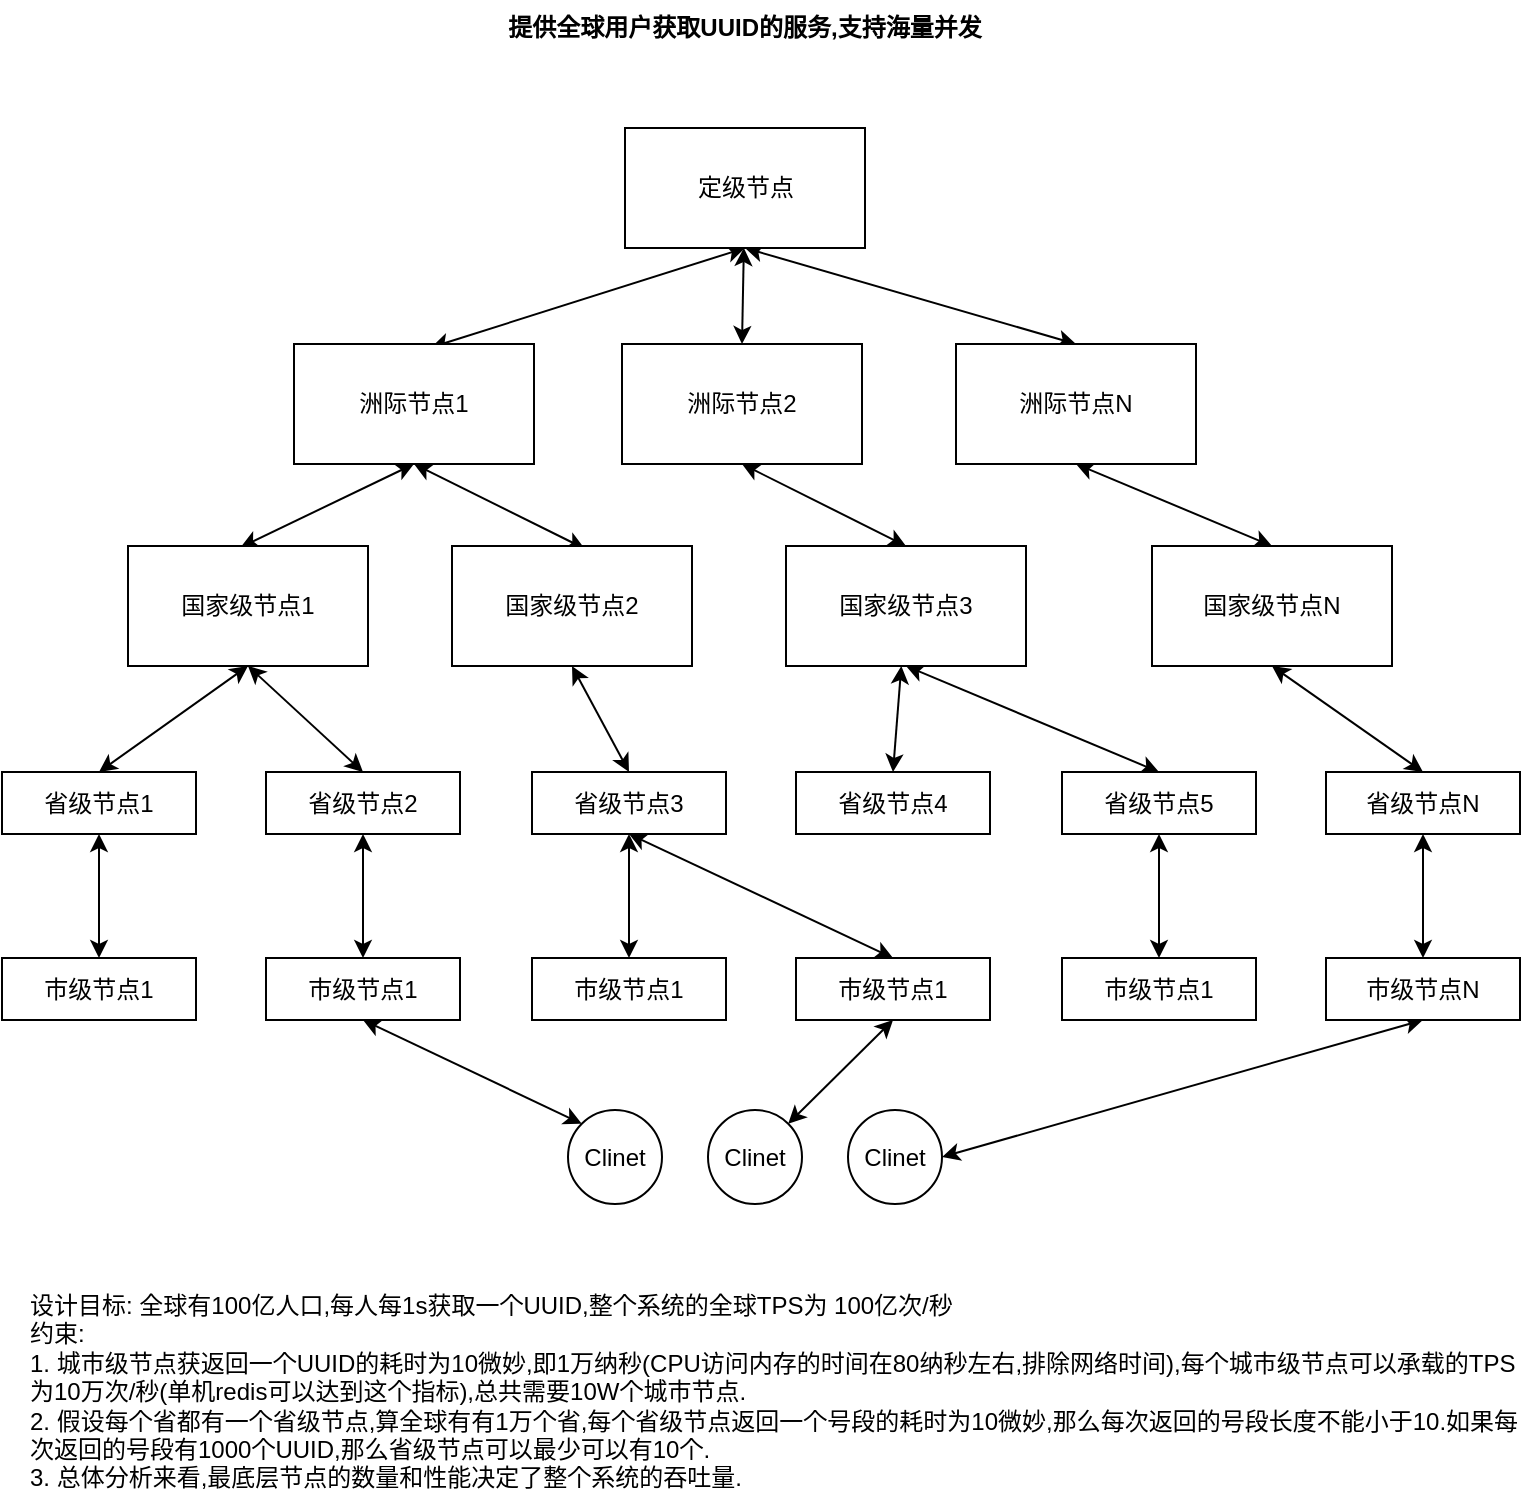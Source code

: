 <mxfile version="14.8.0" type="github">
  <diagram id="_Hl0qLJGVYkEXhdcjlhU" name="第 1 页">
    <mxGraphModel dx="951" dy="529" grid="0" gridSize="10" guides="1" tooltips="1" connect="1" arrows="1" fold="1" page="1" pageScale="1" pageWidth="827" pageHeight="1169" math="0" shadow="0">
      <root>
        <mxCell id="0" />
        <mxCell id="1" parent="0" />
        <mxCell id="zeO1inaGai7XYB62lABs-25" style="rounded=0;orthogonalLoop=1;jettySize=auto;html=1;entryX=0.572;entryY=0.028;entryDx=0;entryDy=0;entryPerimeter=0;exitX=0.5;exitY=1;exitDx=0;exitDy=0;startArrow=classic;startFill=1;" edge="1" parent="1" source="zeO1inaGai7XYB62lABs-1" target="zeO1inaGai7XYB62lABs-3">
          <mxGeometry relative="1" as="geometry" />
        </mxCell>
        <mxCell id="zeO1inaGai7XYB62lABs-26" style="edgeStyle=none;rounded=0;orthogonalLoop=1;jettySize=auto;html=1;entryX=0.5;entryY=0;entryDx=0;entryDy=0;startArrow=classic;startFill=1;" edge="1" parent="1" source="zeO1inaGai7XYB62lABs-1" target="zeO1inaGai7XYB62lABs-4">
          <mxGeometry relative="1" as="geometry" />
        </mxCell>
        <mxCell id="zeO1inaGai7XYB62lABs-27" style="edgeStyle=none;rounded=0;orthogonalLoop=1;jettySize=auto;html=1;entryX=0.5;entryY=0;entryDx=0;entryDy=0;exitX=0.5;exitY=1;exitDx=0;exitDy=0;startArrow=classic;startFill=1;" edge="1" parent="1" source="zeO1inaGai7XYB62lABs-1" target="zeO1inaGai7XYB62lABs-5">
          <mxGeometry relative="1" as="geometry" />
        </mxCell>
        <mxCell id="zeO1inaGai7XYB62lABs-1" value="定级节点" style="rounded=0;whiteSpace=wrap;html=1;" vertex="1" parent="1">
          <mxGeometry x="340.5" y="106" width="120" height="60" as="geometry" />
        </mxCell>
        <mxCell id="zeO1inaGai7XYB62lABs-2" value="&lt;b&gt;提供全球用户获取UUID的服务,支持海量并发&lt;/b&gt;" style="text;html=1;strokeColor=none;fillColor=none;align=center;verticalAlign=top;whiteSpace=wrap;rounded=0;" vertex="1" parent="1">
          <mxGeometry x="106" y="42" width="589" height="37" as="geometry" />
        </mxCell>
        <mxCell id="zeO1inaGai7XYB62lABs-28" style="edgeStyle=none;rounded=0;orthogonalLoop=1;jettySize=auto;html=1;entryX=0.469;entryY=0.011;entryDx=0;entryDy=0;entryPerimeter=0;exitX=0.5;exitY=1;exitDx=0;exitDy=0;startArrow=classic;startFill=1;" edge="1" parent="1" source="zeO1inaGai7XYB62lABs-3" target="zeO1inaGai7XYB62lABs-6">
          <mxGeometry relative="1" as="geometry" />
        </mxCell>
        <mxCell id="zeO1inaGai7XYB62lABs-29" style="edgeStyle=none;rounded=0;orthogonalLoop=1;jettySize=auto;html=1;entryX=0.553;entryY=0.022;entryDx=0;entryDy=0;entryPerimeter=0;exitX=0.5;exitY=1;exitDx=0;exitDy=0;startArrow=classic;startFill=1;" edge="1" parent="1" source="zeO1inaGai7XYB62lABs-3" target="zeO1inaGai7XYB62lABs-7">
          <mxGeometry relative="1" as="geometry" />
        </mxCell>
        <mxCell id="zeO1inaGai7XYB62lABs-3" value="洲际节点1" style="rounded=0;whiteSpace=wrap;html=1;align=center;verticalAlign=middle;" vertex="1" parent="1">
          <mxGeometry x="175" y="214" width="120" height="60" as="geometry" />
        </mxCell>
        <mxCell id="zeO1inaGai7XYB62lABs-30" style="edgeStyle=none;rounded=0;orthogonalLoop=1;jettySize=auto;html=1;entryX=0.5;entryY=0;entryDx=0;entryDy=0;exitX=0.5;exitY=1;exitDx=0;exitDy=0;startArrow=classic;startFill=1;" edge="1" parent="1" source="zeO1inaGai7XYB62lABs-4" target="zeO1inaGai7XYB62lABs-8">
          <mxGeometry relative="1" as="geometry" />
        </mxCell>
        <mxCell id="zeO1inaGai7XYB62lABs-4" value="洲际节点2" style="rounded=0;whiteSpace=wrap;html=1;align=center;verticalAlign=middle;" vertex="1" parent="1">
          <mxGeometry x="339" y="214" width="120" height="60" as="geometry" />
        </mxCell>
        <mxCell id="zeO1inaGai7XYB62lABs-31" style="edgeStyle=none;rounded=0;orthogonalLoop=1;jettySize=auto;html=1;entryX=0.5;entryY=0;entryDx=0;entryDy=0;exitX=0.5;exitY=1;exitDx=0;exitDy=0;startArrow=classic;startFill=1;" edge="1" parent="1" source="zeO1inaGai7XYB62lABs-5" target="zeO1inaGai7XYB62lABs-9">
          <mxGeometry relative="1" as="geometry" />
        </mxCell>
        <mxCell id="zeO1inaGai7XYB62lABs-5" value="洲际节点N" style="rounded=0;whiteSpace=wrap;html=1;align=center;verticalAlign=middle;" vertex="1" parent="1">
          <mxGeometry x="506" y="214" width="120" height="60" as="geometry" />
        </mxCell>
        <mxCell id="zeO1inaGai7XYB62lABs-32" style="edgeStyle=none;rounded=0;orthogonalLoop=1;jettySize=auto;html=1;entryX=0.5;entryY=0;entryDx=0;entryDy=0;exitX=0.5;exitY=1;exitDx=0;exitDy=0;startArrow=classic;startFill=1;" edge="1" parent="1" source="zeO1inaGai7XYB62lABs-6" target="zeO1inaGai7XYB62lABs-10">
          <mxGeometry relative="1" as="geometry" />
        </mxCell>
        <mxCell id="zeO1inaGai7XYB62lABs-33" style="edgeStyle=none;rounded=0;orthogonalLoop=1;jettySize=auto;html=1;entryX=0.5;entryY=0;entryDx=0;entryDy=0;exitX=0.5;exitY=1;exitDx=0;exitDy=0;startArrow=classic;startFill=1;" edge="1" parent="1" source="zeO1inaGai7XYB62lABs-6" target="zeO1inaGai7XYB62lABs-11">
          <mxGeometry relative="1" as="geometry" />
        </mxCell>
        <mxCell id="zeO1inaGai7XYB62lABs-6" value="国家级节点1" style="rounded=0;whiteSpace=wrap;html=1;align=center;verticalAlign=middle;" vertex="1" parent="1">
          <mxGeometry x="92" y="315" width="120" height="60" as="geometry" />
        </mxCell>
        <mxCell id="zeO1inaGai7XYB62lABs-34" style="edgeStyle=none;rounded=0;orthogonalLoop=1;jettySize=auto;html=1;entryX=0.5;entryY=0;entryDx=0;entryDy=0;exitX=0.5;exitY=1;exitDx=0;exitDy=0;startArrow=classic;startFill=1;" edge="1" parent="1" source="zeO1inaGai7XYB62lABs-7" target="zeO1inaGai7XYB62lABs-12">
          <mxGeometry relative="1" as="geometry" />
        </mxCell>
        <mxCell id="zeO1inaGai7XYB62lABs-7" value="国家级节点2" style="rounded=0;whiteSpace=wrap;html=1;align=center;verticalAlign=middle;" vertex="1" parent="1">
          <mxGeometry x="254" y="315" width="120" height="60" as="geometry" />
        </mxCell>
        <mxCell id="zeO1inaGai7XYB62lABs-35" style="edgeStyle=none;rounded=0;orthogonalLoop=1;jettySize=auto;html=1;entryX=0.5;entryY=0;entryDx=0;entryDy=0;startArrow=classic;startFill=1;" edge="1" parent="1" source="zeO1inaGai7XYB62lABs-8" target="zeO1inaGai7XYB62lABs-13">
          <mxGeometry relative="1" as="geometry" />
        </mxCell>
        <mxCell id="zeO1inaGai7XYB62lABs-36" style="edgeStyle=none;rounded=0;orthogonalLoop=1;jettySize=auto;html=1;entryX=0.5;entryY=0;entryDx=0;entryDy=0;exitX=0.5;exitY=1;exitDx=0;exitDy=0;startArrow=classic;startFill=1;" edge="1" parent="1" source="zeO1inaGai7XYB62lABs-8" target="zeO1inaGai7XYB62lABs-14">
          <mxGeometry relative="1" as="geometry" />
        </mxCell>
        <mxCell id="zeO1inaGai7XYB62lABs-8" value="国家级节点3" style="rounded=0;whiteSpace=wrap;html=1;align=center;verticalAlign=middle;" vertex="1" parent="1">
          <mxGeometry x="421" y="315" width="120" height="60" as="geometry" />
        </mxCell>
        <mxCell id="zeO1inaGai7XYB62lABs-37" style="edgeStyle=none;rounded=0;orthogonalLoop=1;jettySize=auto;html=1;entryX=0.5;entryY=0;entryDx=0;entryDy=0;exitX=0.5;exitY=1;exitDx=0;exitDy=0;startArrow=classic;startFill=1;" edge="1" parent="1" source="zeO1inaGai7XYB62lABs-9" target="zeO1inaGai7XYB62lABs-15">
          <mxGeometry relative="1" as="geometry" />
        </mxCell>
        <mxCell id="zeO1inaGai7XYB62lABs-9" value="国家级节点N" style="rounded=0;whiteSpace=wrap;html=1;align=center;verticalAlign=middle;" vertex="1" parent="1">
          <mxGeometry x="604" y="315" width="120" height="60" as="geometry" />
        </mxCell>
        <mxCell id="zeO1inaGai7XYB62lABs-38" style="edgeStyle=none;rounded=0;orthogonalLoop=1;jettySize=auto;html=1;startArrow=classic;startFill=1;" edge="1" parent="1" source="zeO1inaGai7XYB62lABs-10" target="zeO1inaGai7XYB62lABs-16">
          <mxGeometry relative="1" as="geometry" />
        </mxCell>
        <mxCell id="zeO1inaGai7XYB62lABs-10" value="省级节点1" style="rounded=0;whiteSpace=wrap;html=1;align=center;verticalAlign=middle;" vertex="1" parent="1">
          <mxGeometry x="29" y="428" width="97" height="31" as="geometry" />
        </mxCell>
        <mxCell id="zeO1inaGai7XYB62lABs-39" style="edgeStyle=none;rounded=0;orthogonalLoop=1;jettySize=auto;html=1;entryX=0.5;entryY=0;entryDx=0;entryDy=0;startArrow=classic;startFill=1;" edge="1" parent="1" source="zeO1inaGai7XYB62lABs-11" target="zeO1inaGai7XYB62lABs-17">
          <mxGeometry relative="1" as="geometry" />
        </mxCell>
        <mxCell id="zeO1inaGai7XYB62lABs-11" value="省级节点2" style="rounded=0;whiteSpace=wrap;html=1;align=center;verticalAlign=middle;" vertex="1" parent="1">
          <mxGeometry x="161" y="428" width="97" height="31" as="geometry" />
        </mxCell>
        <mxCell id="zeO1inaGai7XYB62lABs-41" style="edgeStyle=none;rounded=0;orthogonalLoop=1;jettySize=auto;html=1;entryX=0.5;entryY=0;entryDx=0;entryDy=0;startArrow=classic;startFill=1;" edge="1" parent="1" source="zeO1inaGai7XYB62lABs-12" target="zeO1inaGai7XYB62lABs-18">
          <mxGeometry relative="1" as="geometry" />
        </mxCell>
        <mxCell id="zeO1inaGai7XYB62lABs-42" style="edgeStyle=none;rounded=0;orthogonalLoop=1;jettySize=auto;html=1;entryX=0.5;entryY=0;entryDx=0;entryDy=0;startArrow=classic;startFill=1;exitX=0.5;exitY=1;exitDx=0;exitDy=0;" edge="1" parent="1" source="zeO1inaGai7XYB62lABs-12" target="zeO1inaGai7XYB62lABs-19">
          <mxGeometry relative="1" as="geometry" />
        </mxCell>
        <mxCell id="zeO1inaGai7XYB62lABs-12" value="省级节点3" style="rounded=0;whiteSpace=wrap;html=1;align=center;verticalAlign=middle;" vertex="1" parent="1">
          <mxGeometry x="294" y="428" width="97" height="31" as="geometry" />
        </mxCell>
        <mxCell id="zeO1inaGai7XYB62lABs-13" value="省级节点4" style="rounded=0;whiteSpace=wrap;html=1;align=center;verticalAlign=middle;" vertex="1" parent="1">
          <mxGeometry x="426" y="428" width="97" height="31" as="geometry" />
        </mxCell>
        <mxCell id="zeO1inaGai7XYB62lABs-43" style="edgeStyle=none;rounded=0;orthogonalLoop=1;jettySize=auto;html=1;entryX=0.5;entryY=0;entryDx=0;entryDy=0;startArrow=classic;startFill=1;" edge="1" parent="1" source="zeO1inaGai7XYB62lABs-14" target="zeO1inaGai7XYB62lABs-20">
          <mxGeometry relative="1" as="geometry" />
        </mxCell>
        <mxCell id="zeO1inaGai7XYB62lABs-14" value="省级节点5" style="rounded=0;whiteSpace=wrap;html=1;align=center;verticalAlign=middle;" vertex="1" parent="1">
          <mxGeometry x="559" y="428" width="97" height="31" as="geometry" />
        </mxCell>
        <mxCell id="zeO1inaGai7XYB62lABs-44" style="edgeStyle=none;rounded=0;orthogonalLoop=1;jettySize=auto;html=1;startArrow=classic;startFill=1;" edge="1" parent="1" source="zeO1inaGai7XYB62lABs-15" target="zeO1inaGai7XYB62lABs-21">
          <mxGeometry relative="1" as="geometry" />
        </mxCell>
        <mxCell id="zeO1inaGai7XYB62lABs-15" value="省级节点N" style="rounded=0;whiteSpace=wrap;html=1;align=center;verticalAlign=middle;" vertex="1" parent="1">
          <mxGeometry x="691" y="428" width="97" height="31" as="geometry" />
        </mxCell>
        <mxCell id="zeO1inaGai7XYB62lABs-16" value="市级节点1" style="rounded=0;whiteSpace=wrap;html=1;align=center;verticalAlign=middle;" vertex="1" parent="1">
          <mxGeometry x="29" y="521" width="97" height="31" as="geometry" />
        </mxCell>
        <mxCell id="zeO1inaGai7XYB62lABs-45" style="edgeStyle=none;rounded=0;orthogonalLoop=1;jettySize=auto;html=1;entryX=0;entryY=0;entryDx=0;entryDy=0;startArrow=classic;startFill=1;exitX=0.5;exitY=1;exitDx=0;exitDy=0;" edge="1" parent="1" source="zeO1inaGai7XYB62lABs-17" target="zeO1inaGai7XYB62lABs-22">
          <mxGeometry relative="1" as="geometry" />
        </mxCell>
        <mxCell id="zeO1inaGai7XYB62lABs-17" value="市级节点1" style="rounded=0;whiteSpace=wrap;html=1;align=center;verticalAlign=middle;" vertex="1" parent="1">
          <mxGeometry x="161" y="521" width="97" height="31" as="geometry" />
        </mxCell>
        <mxCell id="zeO1inaGai7XYB62lABs-18" value="市级节点1" style="rounded=0;whiteSpace=wrap;html=1;align=center;verticalAlign=middle;" vertex="1" parent="1">
          <mxGeometry x="294" y="521" width="97" height="31" as="geometry" />
        </mxCell>
        <mxCell id="zeO1inaGai7XYB62lABs-46" style="edgeStyle=none;rounded=0;orthogonalLoop=1;jettySize=auto;html=1;entryX=1;entryY=0;entryDx=0;entryDy=0;startArrow=classic;startFill=1;exitX=0.5;exitY=1;exitDx=0;exitDy=0;" edge="1" parent="1" source="zeO1inaGai7XYB62lABs-19" target="zeO1inaGai7XYB62lABs-23">
          <mxGeometry relative="1" as="geometry" />
        </mxCell>
        <mxCell id="zeO1inaGai7XYB62lABs-19" value="市级节点1" style="rounded=0;whiteSpace=wrap;html=1;align=center;verticalAlign=middle;" vertex="1" parent="1">
          <mxGeometry x="426" y="521" width="97" height="31" as="geometry" />
        </mxCell>
        <mxCell id="zeO1inaGai7XYB62lABs-20" value="市级节点1" style="rounded=0;whiteSpace=wrap;html=1;align=center;verticalAlign=middle;" vertex="1" parent="1">
          <mxGeometry x="559" y="521" width="97" height="31" as="geometry" />
        </mxCell>
        <mxCell id="zeO1inaGai7XYB62lABs-47" style="edgeStyle=none;rounded=0;orthogonalLoop=1;jettySize=auto;html=1;entryX=1;entryY=0.5;entryDx=0;entryDy=0;startArrow=classic;startFill=1;exitX=0.5;exitY=1;exitDx=0;exitDy=0;" edge="1" parent="1" source="zeO1inaGai7XYB62lABs-21" target="zeO1inaGai7XYB62lABs-24">
          <mxGeometry relative="1" as="geometry" />
        </mxCell>
        <mxCell id="zeO1inaGai7XYB62lABs-21" value="市级节点N" style="rounded=0;whiteSpace=wrap;html=1;align=center;verticalAlign=middle;" vertex="1" parent="1">
          <mxGeometry x="691" y="521" width="97" height="31" as="geometry" />
        </mxCell>
        <mxCell id="zeO1inaGai7XYB62lABs-22" value="Clinet" style="ellipse;whiteSpace=wrap;html=1;aspect=fixed;align=center;verticalAlign=middle;" vertex="1" parent="1">
          <mxGeometry x="312" y="597" width="47" height="47" as="geometry" />
        </mxCell>
        <mxCell id="zeO1inaGai7XYB62lABs-23" value="Clinet" style="ellipse;whiteSpace=wrap;html=1;aspect=fixed;align=center;verticalAlign=middle;" vertex="1" parent="1">
          <mxGeometry x="382" y="597" width="47" height="47" as="geometry" />
        </mxCell>
        <mxCell id="zeO1inaGai7XYB62lABs-24" value="Clinet" style="ellipse;whiteSpace=wrap;html=1;aspect=fixed;align=center;verticalAlign=middle;" vertex="1" parent="1">
          <mxGeometry x="452" y="597" width="47" height="47" as="geometry" />
        </mxCell>
        <mxCell id="zeO1inaGai7XYB62lABs-49" value="设计目标: 全球有100亿人口,每人每1s获取一个UUID,整个系统的全球TPS为 100亿次/秒&lt;br&gt;约束:&lt;br&gt;1. 城市级节点获返回一个UUID的耗时为10微妙,即1万纳秒(CPU访问内存的时间在80纳秒左右,排除网络时间),每个城市级节点可以承载的TPS为10万次/秒(单机redis可以达到这个指标),总共需要10W个城市节点.&lt;br&gt;2. 假设每个省都有一个省级节点,算全球有有1万个省,每个省级节点返回一个号段的耗时为10微妙,那么每次返回的号段长度不能小于10.如果每次返回的号段有1000个UUID,那么省级节点可以最少可以有10个.&lt;br&gt;3. 总体分析来看,最底层节点的数量和性能决定了整个系统的吞吐量.&lt;br&gt;" style="text;html=1;strokeColor=none;fillColor=none;align=left;verticalAlign=top;whiteSpace=wrap;rounded=0;" vertex="1" parent="1">
          <mxGeometry x="41" y="681" width="748" height="115" as="geometry" />
        </mxCell>
      </root>
    </mxGraphModel>
  </diagram>
</mxfile>
